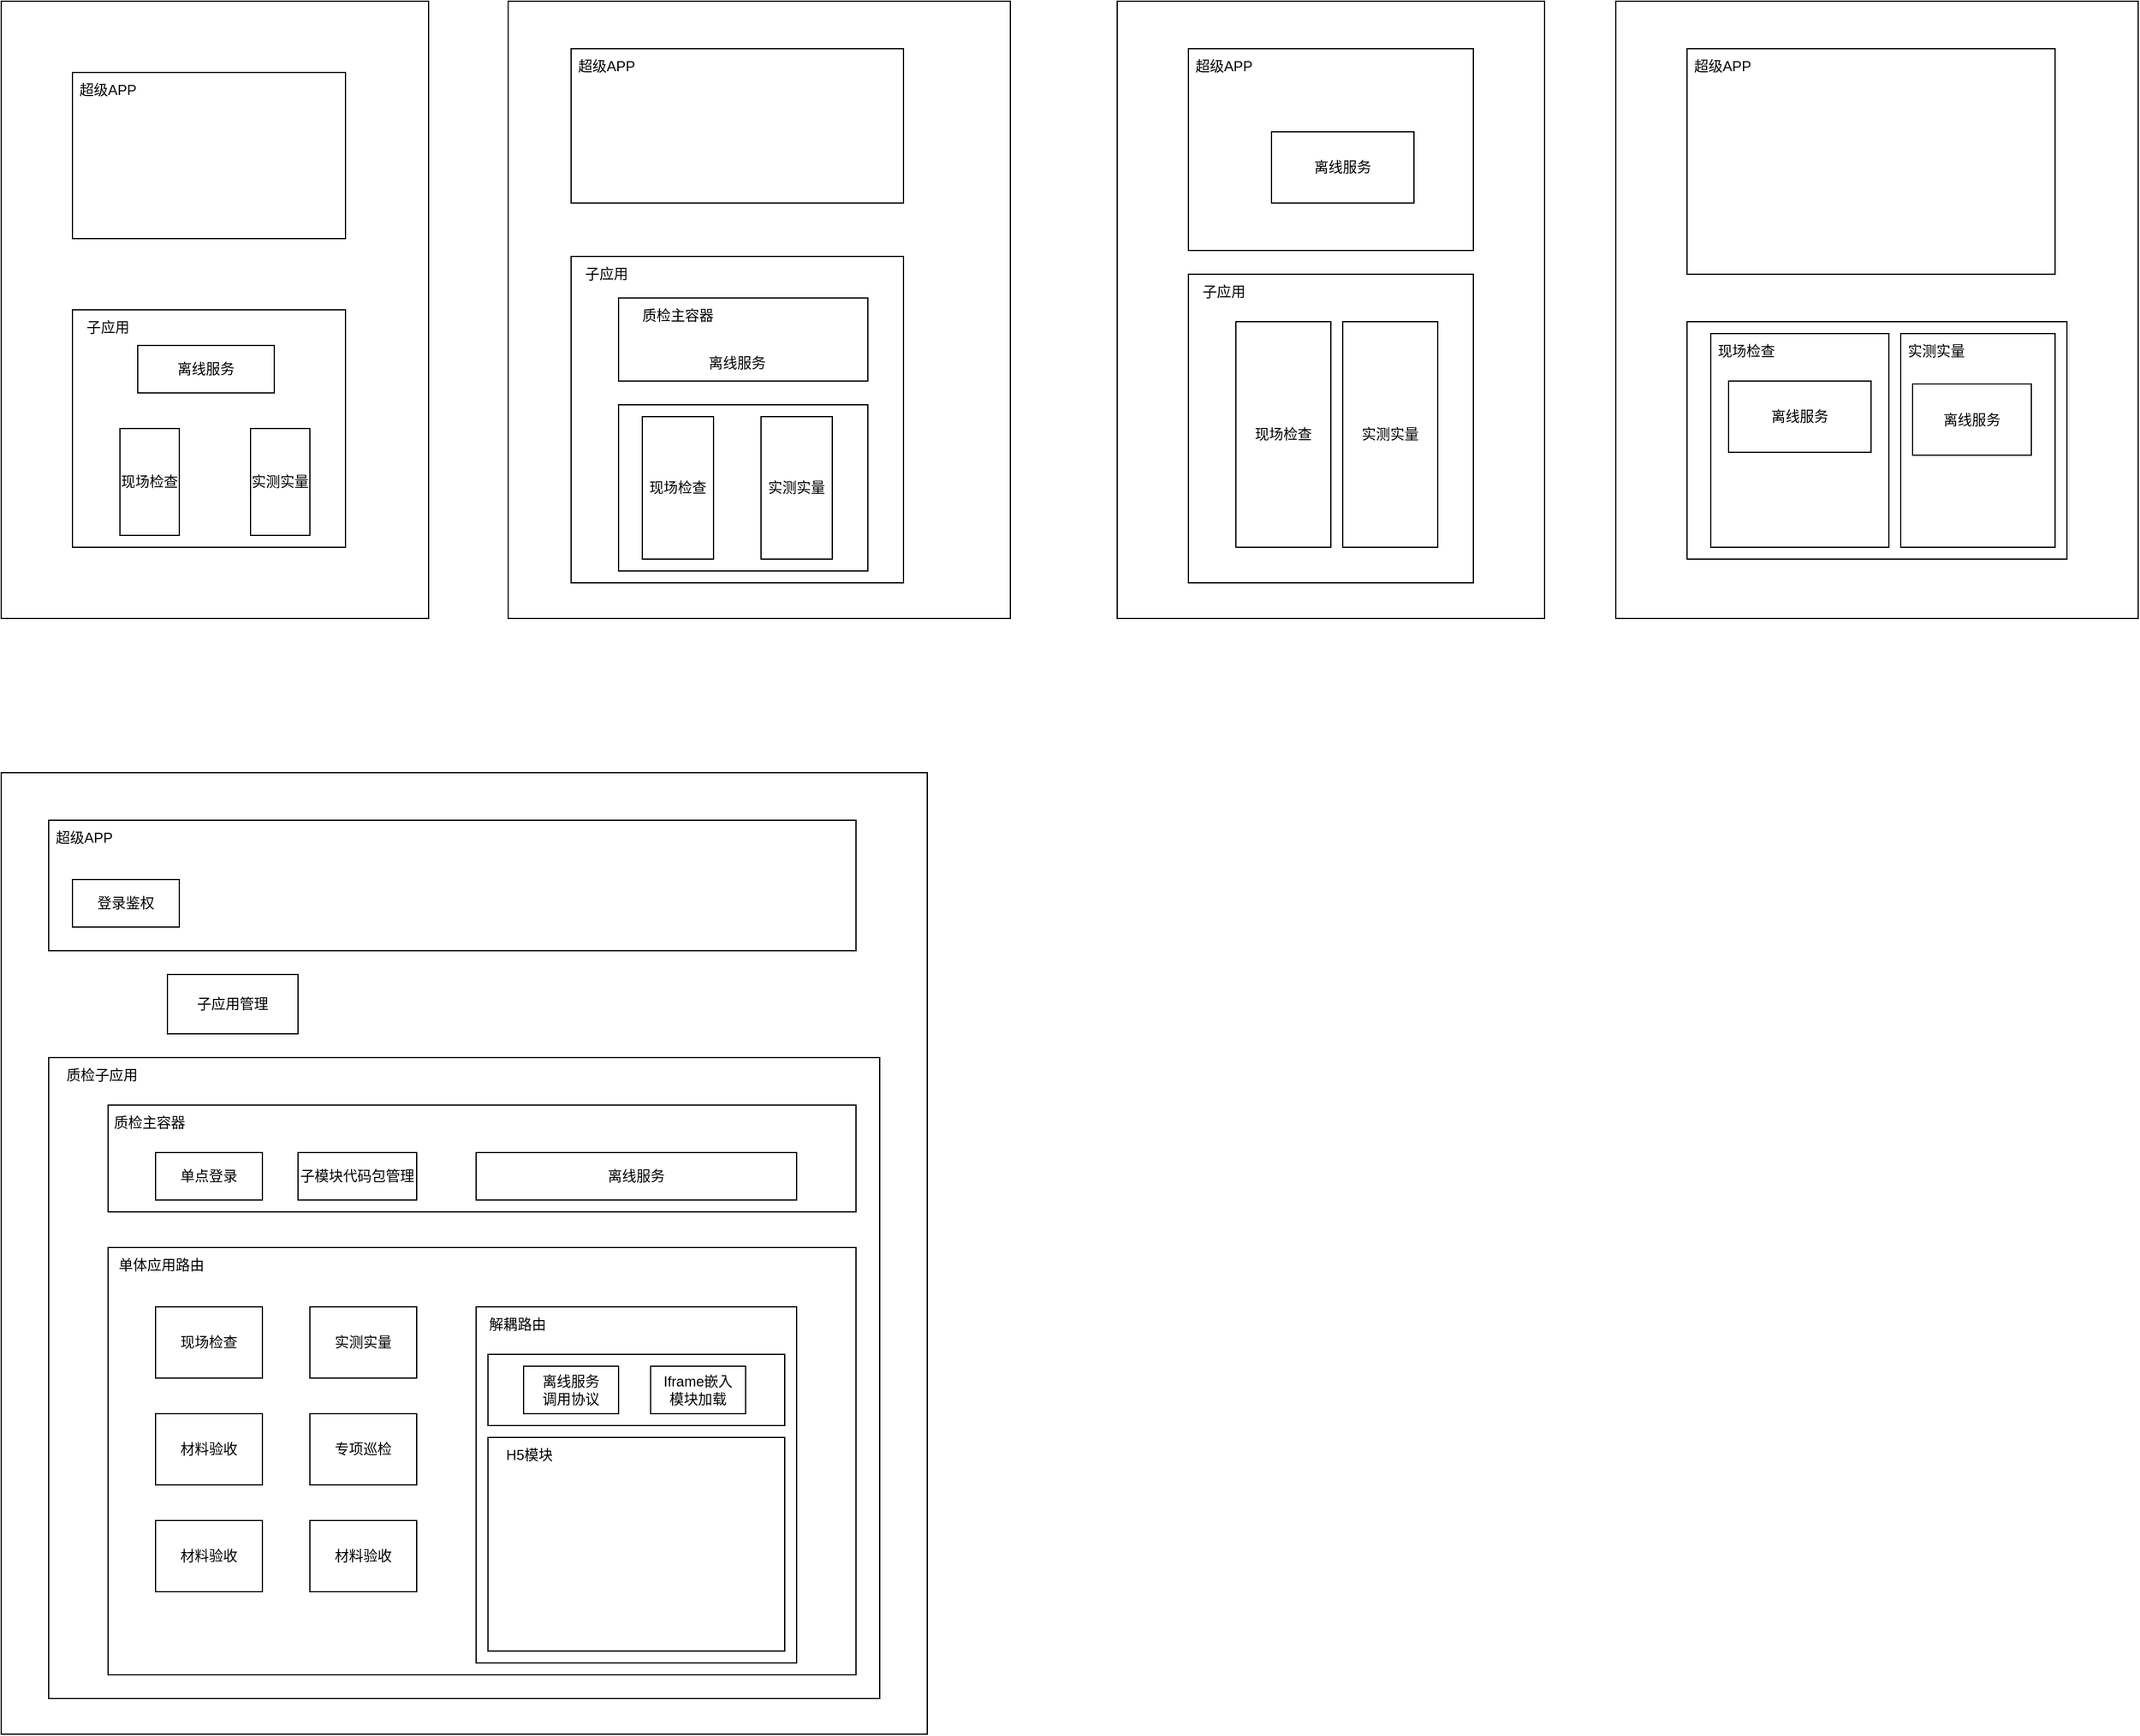 <mxfile version="20.0.1" type="github">
  <diagram id="XZkbwfD2GeSXZEqlT7_g" name="Page-1">
    <mxGraphModel dx="3080" dy="794" grid="1" gridSize="10" guides="1" tooltips="1" connect="1" arrows="1" fold="1" page="1" pageScale="1" pageWidth="827" pageHeight="1169" math="0" shadow="0">
      <root>
        <mxCell id="0" />
        <mxCell id="1" parent="0" />
        <mxCell id="RrmX887C-J8t59nC6IIO-1" value="" style="group" vertex="1" connectable="0" parent="1">
          <mxGeometry x="-960" y="150" width="360" height="520" as="geometry" />
        </mxCell>
        <mxCell id="mWoVSuOA3EwavXobNL_2-21" value="" style="rounded=0;whiteSpace=wrap;html=1;fillColor=none;" parent="RrmX887C-J8t59nC6IIO-1" vertex="1">
          <mxGeometry width="360" height="520" as="geometry" />
        </mxCell>
        <mxCell id="NvlR-UR6F2ubGmIy8rF1-1" value="" style="rounded=0;whiteSpace=wrap;html=1;fillColor=none;" parent="RrmX887C-J8t59nC6IIO-1" vertex="1">
          <mxGeometry x="60" y="60" width="230" height="140" as="geometry" />
        </mxCell>
        <mxCell id="NvlR-UR6F2ubGmIy8rF1-2" value="超级APP" style="text;html=1;strokeColor=none;fillColor=none;align=center;verticalAlign=middle;whiteSpace=wrap;rounded=0;" parent="RrmX887C-J8t59nC6IIO-1" vertex="1">
          <mxGeometry x="60" y="60" width="60" height="30" as="geometry" />
        </mxCell>
        <mxCell id="NvlR-UR6F2ubGmIy8rF1-3" value="" style="rounded=0;whiteSpace=wrap;html=1;fillColor=none;" parent="RrmX887C-J8t59nC6IIO-1" vertex="1">
          <mxGeometry x="60" y="260" width="230" height="200" as="geometry" />
        </mxCell>
        <mxCell id="NvlR-UR6F2ubGmIy8rF1-4" value="离线服务" style="rounded=0;whiteSpace=wrap;html=1;fillColor=none;" parent="RrmX887C-J8t59nC6IIO-1" vertex="1">
          <mxGeometry x="115" y="290" width="115" height="40" as="geometry" />
        </mxCell>
        <mxCell id="NvlR-UR6F2ubGmIy8rF1-5" value="现场检查" style="rounded=0;whiteSpace=wrap;html=1;fillColor=none;" parent="RrmX887C-J8t59nC6IIO-1" vertex="1">
          <mxGeometry x="100" y="360" width="50" height="90" as="geometry" />
        </mxCell>
        <mxCell id="NvlR-UR6F2ubGmIy8rF1-6" value="实测实量" style="rounded=0;whiteSpace=wrap;html=1;fillColor=none;" parent="RrmX887C-J8t59nC6IIO-1" vertex="1">
          <mxGeometry x="210" y="360" width="50" height="90" as="geometry" />
        </mxCell>
        <mxCell id="NvlR-UR6F2ubGmIy8rF1-7" value="子应用" style="text;html=1;strokeColor=none;fillColor=none;align=center;verticalAlign=middle;whiteSpace=wrap;rounded=0;" parent="RrmX887C-J8t59nC6IIO-1" vertex="1">
          <mxGeometry x="60" y="260" width="60" height="30" as="geometry" />
        </mxCell>
        <mxCell id="RrmX887C-J8t59nC6IIO-2" value="" style="group" vertex="1" connectable="0" parent="1">
          <mxGeometry x="-533" y="150" width="423" height="520" as="geometry" />
        </mxCell>
        <mxCell id="mWoVSuOA3EwavXobNL_2-10" value="" style="rounded=0;whiteSpace=wrap;html=1;fillColor=none;" parent="RrmX887C-J8t59nC6IIO-2" vertex="1">
          <mxGeometry width="423" height="520" as="geometry" />
        </mxCell>
        <mxCell id="mWoVSuOA3EwavXobNL_2-11" value="" style="rounded=0;whiteSpace=wrap;html=1;fillColor=none;direction=south;" parent="RrmX887C-J8t59nC6IIO-2" vertex="1">
          <mxGeometry x="53" y="40" width="280" height="130" as="geometry" />
        </mxCell>
        <mxCell id="mWoVSuOA3EwavXobNL_2-12" value="超级APP" style="text;html=1;strokeColor=none;fillColor=none;align=center;verticalAlign=middle;whiteSpace=wrap;rounded=0;" parent="RrmX887C-J8t59nC6IIO-2" vertex="1">
          <mxGeometry x="53" y="40" width="60" height="30" as="geometry" />
        </mxCell>
        <mxCell id="mWoVSuOA3EwavXobNL_2-13" value="" style="rounded=0;whiteSpace=wrap;html=1;fillColor=none;" parent="RrmX887C-J8t59nC6IIO-2" vertex="1">
          <mxGeometry x="53" y="215" width="280" height="275" as="geometry" />
        </mxCell>
        <mxCell id="mWoVSuOA3EwavXobNL_2-14" value="子应用" style="text;html=1;strokeColor=none;fillColor=none;align=center;verticalAlign=middle;whiteSpace=wrap;rounded=0;" parent="RrmX887C-J8t59nC6IIO-2" vertex="1">
          <mxGeometry x="53" y="215" width="60" height="30" as="geometry" />
        </mxCell>
        <mxCell id="mWoVSuOA3EwavXobNL_2-15" value="" style="rounded=0;whiteSpace=wrap;html=1;fillColor=none;" parent="RrmX887C-J8t59nC6IIO-2" vertex="1">
          <mxGeometry x="93" y="250" width="210" height="70" as="geometry" />
        </mxCell>
        <mxCell id="mWoVSuOA3EwavXobNL_2-16" value="质检主容器" style="text;html=1;strokeColor=none;fillColor=none;align=center;verticalAlign=middle;whiteSpace=wrap;rounded=0;" parent="RrmX887C-J8t59nC6IIO-2" vertex="1">
          <mxGeometry x="93" y="250" width="100" height="30" as="geometry" />
        </mxCell>
        <mxCell id="mWoVSuOA3EwavXobNL_2-17" value="离线服务" style="text;html=1;strokeColor=none;fillColor=none;align=center;verticalAlign=middle;whiteSpace=wrap;rounded=0;" parent="RrmX887C-J8t59nC6IIO-2" vertex="1">
          <mxGeometry x="163" y="290" width="60" height="30" as="geometry" />
        </mxCell>
        <mxCell id="mWoVSuOA3EwavXobNL_2-18" value="" style="rounded=0;whiteSpace=wrap;html=1;fillColor=none;" parent="RrmX887C-J8t59nC6IIO-2" vertex="1">
          <mxGeometry x="93" y="340" width="210" height="140" as="geometry" />
        </mxCell>
        <mxCell id="mWoVSuOA3EwavXobNL_2-19" value="现场检查" style="rounded=0;whiteSpace=wrap;html=1;fillColor=none;" parent="RrmX887C-J8t59nC6IIO-2" vertex="1">
          <mxGeometry x="113" y="350" width="60" height="120" as="geometry" />
        </mxCell>
        <mxCell id="mWoVSuOA3EwavXobNL_2-20" value="实测实量" style="rounded=0;whiteSpace=wrap;html=1;fillColor=none;" parent="RrmX887C-J8t59nC6IIO-2" vertex="1">
          <mxGeometry x="213" y="350" width="60" height="120" as="geometry" />
        </mxCell>
        <mxCell id="RrmX887C-J8t59nC6IIO-3" value="" style="group" vertex="1" connectable="0" parent="1">
          <mxGeometry x="-20" y="150" width="360" height="520" as="geometry" />
        </mxCell>
        <mxCell id="mWoVSuOA3EwavXobNL_2-2" value="" style="rounded=0;whiteSpace=wrap;html=1;fillColor=none;" parent="RrmX887C-J8t59nC6IIO-3" vertex="1">
          <mxGeometry width="360" height="520" as="geometry" />
        </mxCell>
        <mxCell id="mWoVSuOA3EwavXobNL_2-3" value="" style="rounded=0;whiteSpace=wrap;html=1;fillColor=none;" parent="RrmX887C-J8t59nC6IIO-3" vertex="1">
          <mxGeometry x="60" y="40" width="240" height="170" as="geometry" />
        </mxCell>
        <mxCell id="mWoVSuOA3EwavXobNL_2-4" value="离线服务" style="rounded=0;whiteSpace=wrap;html=1;fillColor=none;" parent="RrmX887C-J8t59nC6IIO-3" vertex="1">
          <mxGeometry x="130" y="110" width="120" height="60" as="geometry" />
        </mxCell>
        <mxCell id="mWoVSuOA3EwavXobNL_2-5" value="超级APP" style="text;html=1;strokeColor=none;fillColor=none;align=center;verticalAlign=middle;whiteSpace=wrap;rounded=0;" parent="RrmX887C-J8t59nC6IIO-3" vertex="1">
          <mxGeometry x="60" y="40" width="60" height="30" as="geometry" />
        </mxCell>
        <mxCell id="mWoVSuOA3EwavXobNL_2-6" value="" style="rounded=0;whiteSpace=wrap;html=1;fillColor=none;" parent="RrmX887C-J8t59nC6IIO-3" vertex="1">
          <mxGeometry x="60" y="230" width="240" height="260" as="geometry" />
        </mxCell>
        <mxCell id="mWoVSuOA3EwavXobNL_2-7" value="子应用" style="text;html=1;strokeColor=none;fillColor=none;align=center;verticalAlign=middle;whiteSpace=wrap;rounded=0;" parent="RrmX887C-J8t59nC6IIO-3" vertex="1">
          <mxGeometry x="60" y="230" width="60" height="30" as="geometry" />
        </mxCell>
        <mxCell id="mWoVSuOA3EwavXobNL_2-8" value="现场检查" style="rounded=0;whiteSpace=wrap;html=1;fillColor=none;" parent="RrmX887C-J8t59nC6IIO-3" vertex="1">
          <mxGeometry x="100" y="270" width="80" height="190" as="geometry" />
        </mxCell>
        <mxCell id="mWoVSuOA3EwavXobNL_2-9" value="实测实量" style="rounded=0;whiteSpace=wrap;html=1;fillColor=none;" parent="RrmX887C-J8t59nC6IIO-3" vertex="1">
          <mxGeometry x="190" y="270" width="80" height="190" as="geometry" />
        </mxCell>
        <mxCell id="RrmX887C-J8t59nC6IIO-4" value="" style="group" vertex="1" connectable="0" parent="1">
          <mxGeometry x="400" y="150" width="440" height="520" as="geometry" />
        </mxCell>
        <mxCell id="mWoVSuOA3EwavXobNL_2-22" value="" style="rounded=0;whiteSpace=wrap;html=1;fillColor=none;" parent="RrmX887C-J8t59nC6IIO-4" vertex="1">
          <mxGeometry width="440" height="520" as="geometry" />
        </mxCell>
        <mxCell id="mWoVSuOA3EwavXobNL_2-23" value="" style="rounded=0;whiteSpace=wrap;html=1;fillColor=none;" parent="RrmX887C-J8t59nC6IIO-4" vertex="1">
          <mxGeometry x="60" y="40" width="310" height="190" as="geometry" />
        </mxCell>
        <mxCell id="mWoVSuOA3EwavXobNL_2-24" value="超级APP" style="text;html=1;strokeColor=none;fillColor=none;align=center;verticalAlign=middle;whiteSpace=wrap;rounded=0;" parent="RrmX887C-J8t59nC6IIO-4" vertex="1">
          <mxGeometry x="60" y="40" width="60" height="30" as="geometry" />
        </mxCell>
        <mxCell id="mWoVSuOA3EwavXobNL_2-25" value="" style="rounded=0;whiteSpace=wrap;html=1;fillColor=none;" parent="RrmX887C-J8t59nC6IIO-4" vertex="1">
          <mxGeometry x="60" y="270" width="320" height="200" as="geometry" />
        </mxCell>
        <mxCell id="mWoVSuOA3EwavXobNL_2-26" value="" style="rounded=0;whiteSpace=wrap;html=1;fillColor=none;" parent="RrmX887C-J8t59nC6IIO-4" vertex="1">
          <mxGeometry x="80" y="280" width="150" height="180" as="geometry" />
        </mxCell>
        <mxCell id="mWoVSuOA3EwavXobNL_2-27" value="离线服务" style="rounded=0;whiteSpace=wrap;html=1;fillColor=none;" parent="RrmX887C-J8t59nC6IIO-4" vertex="1">
          <mxGeometry x="95" y="320" width="120" height="60" as="geometry" />
        </mxCell>
        <mxCell id="mWoVSuOA3EwavXobNL_2-29" value="" style="rounded=0;whiteSpace=wrap;html=1;fillColor=none;" parent="RrmX887C-J8t59nC6IIO-4" vertex="1">
          <mxGeometry x="240" y="280" width="130" height="180" as="geometry" />
        </mxCell>
        <mxCell id="mWoVSuOA3EwavXobNL_2-30" value="离线服务" style="rounded=0;whiteSpace=wrap;html=1;fillColor=none;" parent="RrmX887C-J8t59nC6IIO-4" vertex="1">
          <mxGeometry x="250" y="322.5" width="100" height="60" as="geometry" />
        </mxCell>
        <mxCell id="NvlR-UR6F2ubGmIy8rF1-9" value="现场检查" style="text;html=1;strokeColor=none;fillColor=none;align=center;verticalAlign=middle;whiteSpace=wrap;rounded=0;" parent="RrmX887C-J8t59nC6IIO-4" vertex="1">
          <mxGeometry x="80" y="280" width="60" height="30" as="geometry" />
        </mxCell>
        <mxCell id="NvlR-UR6F2ubGmIy8rF1-10" value="实测实量" style="text;html=1;strokeColor=none;fillColor=none;align=center;verticalAlign=middle;whiteSpace=wrap;rounded=0;" parent="RrmX887C-J8t59nC6IIO-4" vertex="1">
          <mxGeometry x="240" y="280" width="60" height="30" as="geometry" />
        </mxCell>
        <mxCell id="RrmX887C-J8t59nC6IIO-5" value="" style="rounded=0;whiteSpace=wrap;html=1;fillColor=none;" vertex="1" parent="1">
          <mxGeometry x="-960" y="800" width="780" height="810" as="geometry" />
        </mxCell>
        <mxCell id="RrmX887C-J8t59nC6IIO-6" value="" style="rounded=0;whiteSpace=wrap;html=1;fillColor=none;" vertex="1" parent="1">
          <mxGeometry x="-920" y="840" width="680" height="110" as="geometry" />
        </mxCell>
        <mxCell id="RrmX887C-J8t59nC6IIO-7" value="超级APP" style="text;html=1;strokeColor=none;fillColor=none;align=center;verticalAlign=middle;whiteSpace=wrap;rounded=0;" vertex="1" parent="1">
          <mxGeometry x="-920" y="840" width="60" height="30" as="geometry" />
        </mxCell>
        <mxCell id="RrmX887C-J8t59nC6IIO-8" value="登录鉴权" style="rounded=0;whiteSpace=wrap;html=1;fillColor=none;" vertex="1" parent="1">
          <mxGeometry x="-900" y="890" width="90" height="40" as="geometry" />
        </mxCell>
        <mxCell id="RrmX887C-J8t59nC6IIO-10" value="子应用管理" style="rounded=0;whiteSpace=wrap;html=1;fillColor=none;" vertex="1" parent="1">
          <mxGeometry x="-820" y="970" width="110" height="50" as="geometry" />
        </mxCell>
        <mxCell id="RrmX887C-J8t59nC6IIO-12" value="" style="rounded=0;whiteSpace=wrap;html=1;fillColor=none;" vertex="1" parent="1">
          <mxGeometry x="-920" y="1040" width="700" height="540" as="geometry" />
        </mxCell>
        <mxCell id="RrmX887C-J8t59nC6IIO-13" value="质检子应用" style="text;html=1;strokeColor=none;fillColor=none;align=center;verticalAlign=middle;whiteSpace=wrap;rounded=0;" vertex="1" parent="1">
          <mxGeometry x="-920" y="1040" width="90" height="30" as="geometry" />
        </mxCell>
        <mxCell id="RrmX887C-J8t59nC6IIO-14" value="" style="rounded=0;whiteSpace=wrap;html=1;fillColor=none;" vertex="1" parent="1">
          <mxGeometry x="-870" y="1080" width="630" height="90" as="geometry" />
        </mxCell>
        <mxCell id="RrmX887C-J8t59nC6IIO-15" value="质检主容器" style="text;html=1;strokeColor=none;fillColor=none;align=center;verticalAlign=middle;whiteSpace=wrap;rounded=0;" vertex="1" parent="1">
          <mxGeometry x="-870" y="1080" width="70" height="30" as="geometry" />
        </mxCell>
        <mxCell id="RrmX887C-J8t59nC6IIO-16" value="单点登录" style="rounded=0;whiteSpace=wrap;html=1;fillColor=none;" vertex="1" parent="1">
          <mxGeometry x="-830" y="1120" width="90" height="40" as="geometry" />
        </mxCell>
        <mxCell id="RrmX887C-J8t59nC6IIO-18" value="子模块代码包管理" style="rounded=0;whiteSpace=wrap;html=1;fillColor=none;" vertex="1" parent="1">
          <mxGeometry x="-710" y="1120" width="100" height="40" as="geometry" />
        </mxCell>
        <mxCell id="RrmX887C-J8t59nC6IIO-19" value="" style="rounded=0;whiteSpace=wrap;html=1;fillColor=none;" vertex="1" parent="1">
          <mxGeometry x="-870" y="1200" width="630" height="360" as="geometry" />
        </mxCell>
        <mxCell id="RrmX887C-J8t59nC6IIO-20" value="单体应用路由" style="text;html=1;strokeColor=none;fillColor=none;align=center;verticalAlign=middle;whiteSpace=wrap;rounded=0;" vertex="1" parent="1">
          <mxGeometry x="-870" y="1200" width="90" height="30" as="geometry" />
        </mxCell>
        <mxCell id="RrmX887C-J8t59nC6IIO-21" value="现场检查" style="rounded=0;whiteSpace=wrap;html=1;fillColor=none;" vertex="1" parent="1">
          <mxGeometry x="-830" y="1250" width="90" height="60" as="geometry" />
        </mxCell>
        <mxCell id="RrmX887C-J8t59nC6IIO-22" value="实测实量" style="rounded=0;whiteSpace=wrap;html=1;fillColor=none;" vertex="1" parent="1">
          <mxGeometry x="-700" y="1250" width="90" height="60" as="geometry" />
        </mxCell>
        <mxCell id="RrmX887C-J8t59nC6IIO-23" value="材料验收" style="rounded=0;whiteSpace=wrap;html=1;fillColor=none;" vertex="1" parent="1">
          <mxGeometry x="-830" y="1340" width="90" height="60" as="geometry" />
        </mxCell>
        <mxCell id="RrmX887C-J8t59nC6IIO-24" value="专项巡检" style="rounded=0;whiteSpace=wrap;html=1;fillColor=none;" vertex="1" parent="1">
          <mxGeometry x="-700" y="1340" width="90" height="60" as="geometry" />
        </mxCell>
        <mxCell id="RrmX887C-J8t59nC6IIO-25" value="" style="rounded=0;whiteSpace=wrap;html=1;fillColor=none;" vertex="1" parent="1">
          <mxGeometry x="-560" y="1250" width="270" height="300" as="geometry" />
        </mxCell>
        <mxCell id="RrmX887C-J8t59nC6IIO-26" value="解耦路由" style="text;html=1;strokeColor=none;fillColor=none;align=center;verticalAlign=middle;whiteSpace=wrap;rounded=0;" vertex="1" parent="1">
          <mxGeometry x="-560" y="1250" width="70" height="30" as="geometry" />
        </mxCell>
        <mxCell id="RrmX887C-J8t59nC6IIO-28" value="" style="rounded=0;whiteSpace=wrap;html=1;fillColor=none;" vertex="1" parent="1">
          <mxGeometry x="-550" y="1360" width="250" height="180" as="geometry" />
        </mxCell>
        <mxCell id="RrmX887C-J8t59nC6IIO-30" value="离线服务" style="rounded=0;whiteSpace=wrap;html=1;fillColor=none;" vertex="1" parent="1">
          <mxGeometry x="-560" y="1120" width="270" height="40" as="geometry" />
        </mxCell>
        <mxCell id="RrmX887C-J8t59nC6IIO-31" value="" style="rounded=0;whiteSpace=wrap;html=1;fillColor=none;" vertex="1" parent="1">
          <mxGeometry x="-550" y="1290" width="250" height="60" as="geometry" />
        </mxCell>
        <mxCell id="RrmX887C-J8t59nC6IIO-32" value="离线服务&lt;br&gt;调用协议" style="rounded=0;whiteSpace=wrap;html=1;fillColor=none;" vertex="1" parent="1">
          <mxGeometry x="-520" y="1300" width="80" height="40" as="geometry" />
        </mxCell>
        <mxCell id="RrmX887C-J8t59nC6IIO-33" value="Iframe嵌入&lt;br&gt;模块加载" style="rounded=0;whiteSpace=wrap;html=1;fillColor=none;" vertex="1" parent="1">
          <mxGeometry x="-413" y="1300" width="80" height="40" as="geometry" />
        </mxCell>
        <mxCell id="RrmX887C-J8t59nC6IIO-34" value="H5模块" style="text;html=1;strokeColor=none;fillColor=none;align=center;verticalAlign=middle;whiteSpace=wrap;rounded=0;" vertex="1" parent="1">
          <mxGeometry x="-550" y="1360" width="70" height="30" as="geometry" />
        </mxCell>
        <mxCell id="RrmX887C-J8t59nC6IIO-36" value="材料验收" style="rounded=0;whiteSpace=wrap;html=1;fillColor=none;" vertex="1" parent="1">
          <mxGeometry x="-830" y="1430" width="90" height="60" as="geometry" />
        </mxCell>
        <mxCell id="RrmX887C-J8t59nC6IIO-37" value="材料验收" style="rounded=0;whiteSpace=wrap;html=1;fillColor=none;" vertex="1" parent="1">
          <mxGeometry x="-700" y="1430" width="90" height="60" as="geometry" />
        </mxCell>
      </root>
    </mxGraphModel>
  </diagram>
</mxfile>
